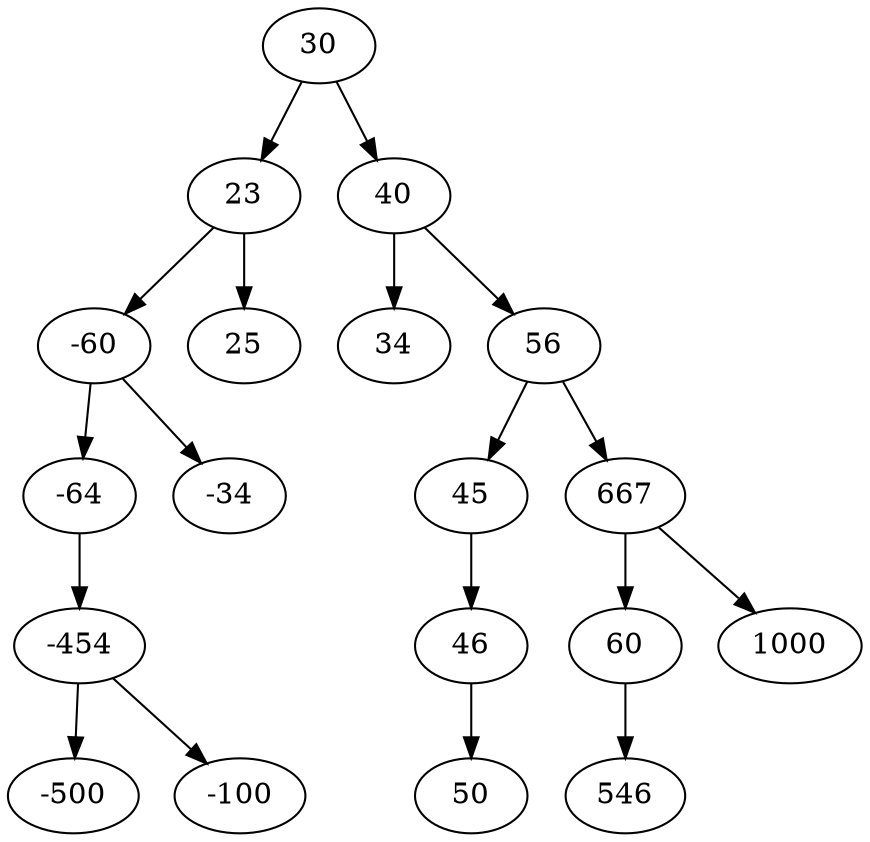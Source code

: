 digraph visual_tree {
30 -> 23;
30 -> 40;
23 -> -60;
23 -> 25;
-60 -> -64;
-60 -> -34;
-64 -> -454;
-454 -> -500;
-454 -> -100;
40 -> 34;
40 -> 56;
56 -> 45;
56 -> 667;
45 -> 46;
46 -> 50;
667 -> 60;
667 -> 1000;
60 -> 546;
}
